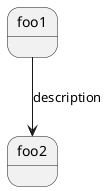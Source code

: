 {
  "sha1": "kv0j24yxcccdvsk8fqtvpgvsbmdd14w",
  "insertion": {
    "when": "2024-06-03T18:59:33.392Z",
    "user": "plantuml@gmail.com"
  }
}
@startuml
state foo1
state foo2
foo1 --> foo2 : description
@enduml

